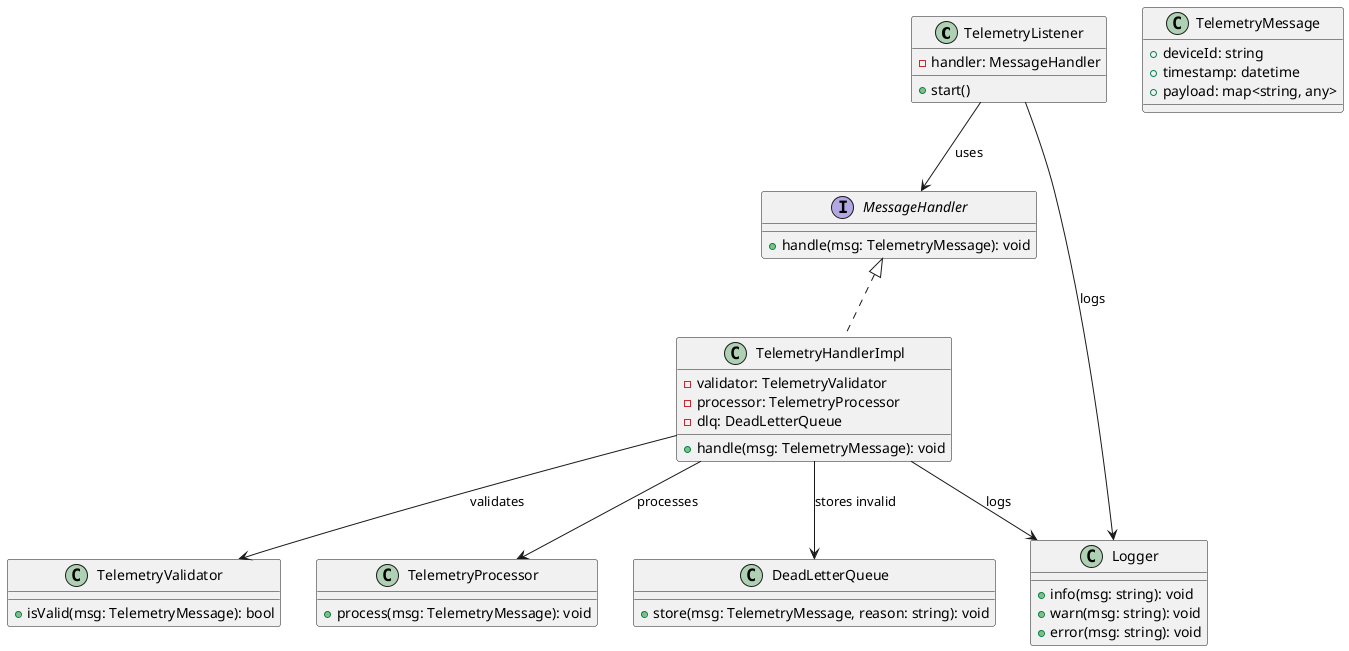 @startuml
class TelemetryListener {
  +start()
  -handler: MessageHandler
}

interface MessageHandler {
  +handle(msg: TelemetryMessage): void
}

class TelemetryMessage {
  +deviceId: string
  +timestamp: datetime
  +payload: map<string, any>
}

class TelemetryValidator {
  +isValid(msg: TelemetryMessage): bool
}

class TelemetryProcessor {
  +process(msg: TelemetryMessage): void
}

class DeadLetterQueue {
  +store(msg: TelemetryMessage, reason: string): void
}

class Logger {
  +info(msg: string): void
  +warn(msg: string): void
  +error(msg: string): void
}

TelemetryListener --> MessageHandler : uses
TelemetryListener --> Logger : logs

MessageHandler <|.. TelemetryHandlerImpl

class TelemetryHandlerImpl {
  -validator: TelemetryValidator
  -processor: TelemetryProcessor
  -dlq: DeadLetterQueue
  +handle(msg: TelemetryMessage): void
}

TelemetryHandlerImpl --> TelemetryValidator : validates
TelemetryHandlerImpl --> TelemetryProcessor : processes
TelemetryHandlerImpl --> DeadLetterQueue : stores invalid
TelemetryHandlerImpl --> Logger : logs

@enduml